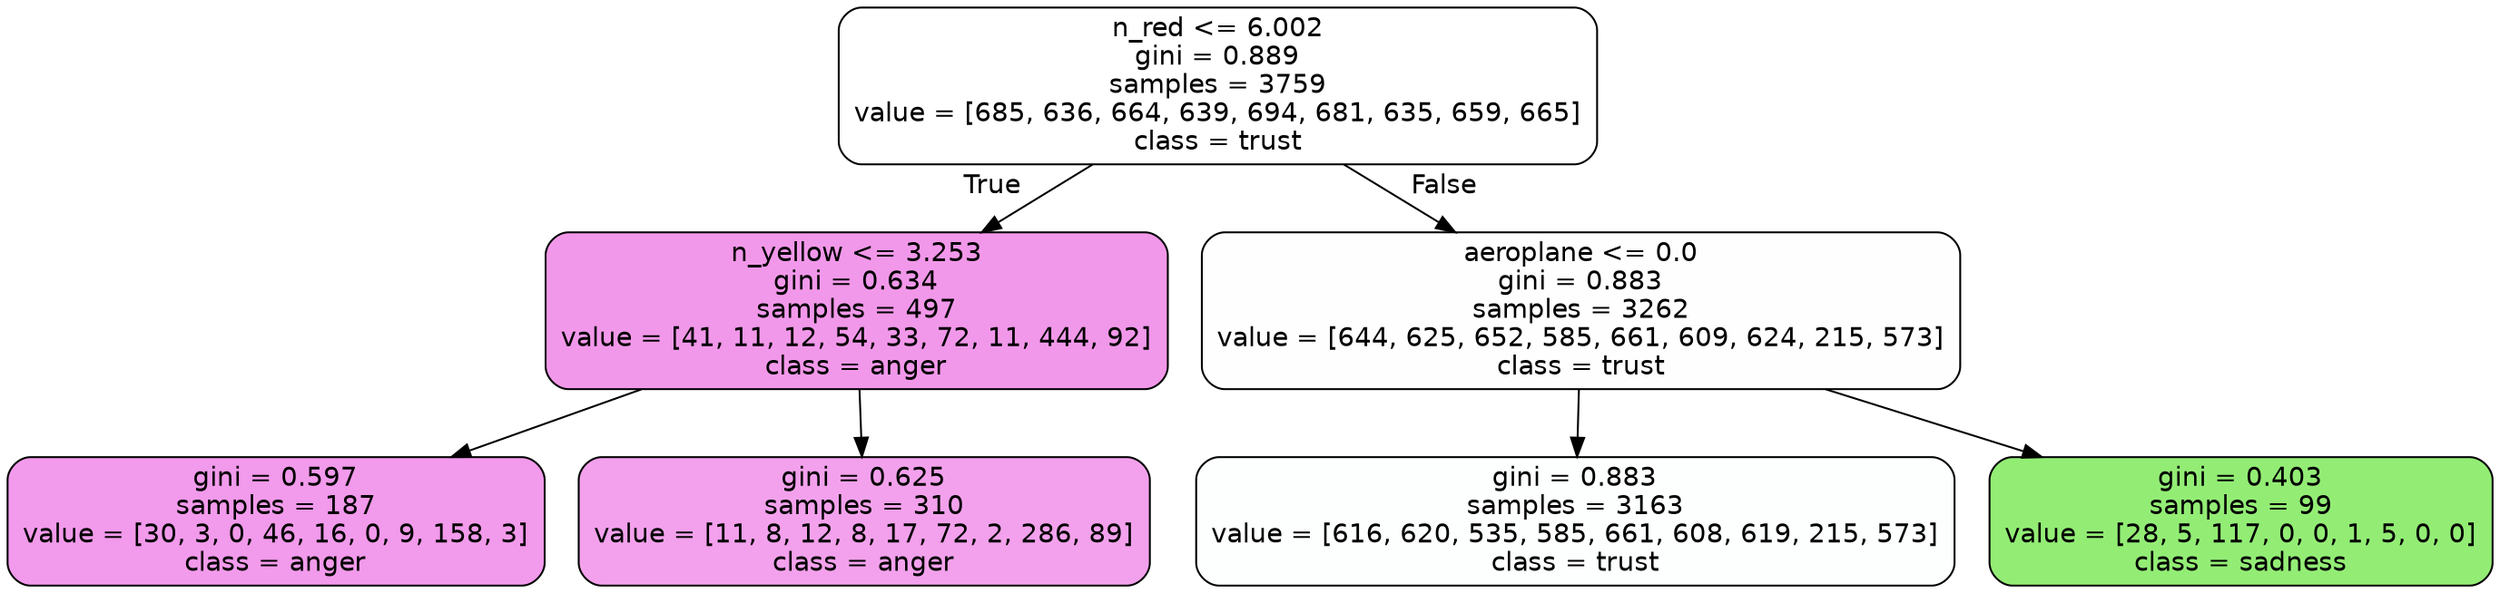 digraph Tree {
node [shape=box, style="filled, rounded", color="black", fontname=helvetica] ;
edge [fontname=helvetica] ;
0 [label="n_red <= 6.002\ngini = 0.889\nsamples = 3759\nvalue = [685, 636, 664, 639, 694, 681, 635, 659, 665]\nclass = trust", fillcolor="#39d7e500"] ;
1 [label="n_yellow <= 3.253\ngini = 0.634\nsamples = 497\nvalue = [41, 11, 12, 54, 33, 72, 11, 444, 92]\nclass = anger", fillcolor="#e539d784"] ;
0 -> 1 [labeldistance=2.5, labelangle=45, headlabel="True"] ;
2 [label="gini = 0.597\nsamples = 187\nvalue = [30, 3, 0, 46, 16, 0, 9, 158, 3]\nclass = anger", fillcolor="#e539d782"] ;
1 -> 2 ;
3 [label="gini = 0.625\nsamples = 310\nvalue = [11, 8, 12, 8, 17, 72, 2, 286, 89]\nclass = anger", fillcolor="#e539d779"] ;
1 -> 3 ;
4 [label="aeroplane <= 0.0\ngini = 0.883\nsamples = 3262\nvalue = [644, 625, 652, 585, 661, 609, 624, 215, 573]\nclass = trust", fillcolor="#39d7e501"] ;
0 -> 4 [labeldistance=2.5, labelangle=-45, headlabel="False"] ;
5 [label="gini = 0.883\nsamples = 3163\nvalue = [616, 620, 535, 585, 661, 608, 619, 215, 573]\nclass = trust", fillcolor="#39d7e502"] ;
4 -> 5 ;
6 [label="gini = 0.403\nsamples = 99\nvalue = [28, 5, 117, 0, 0, 1, 5, 0, 0]\nclass = sadness", fillcolor="#64e539b1"] ;
4 -> 6 ;
}